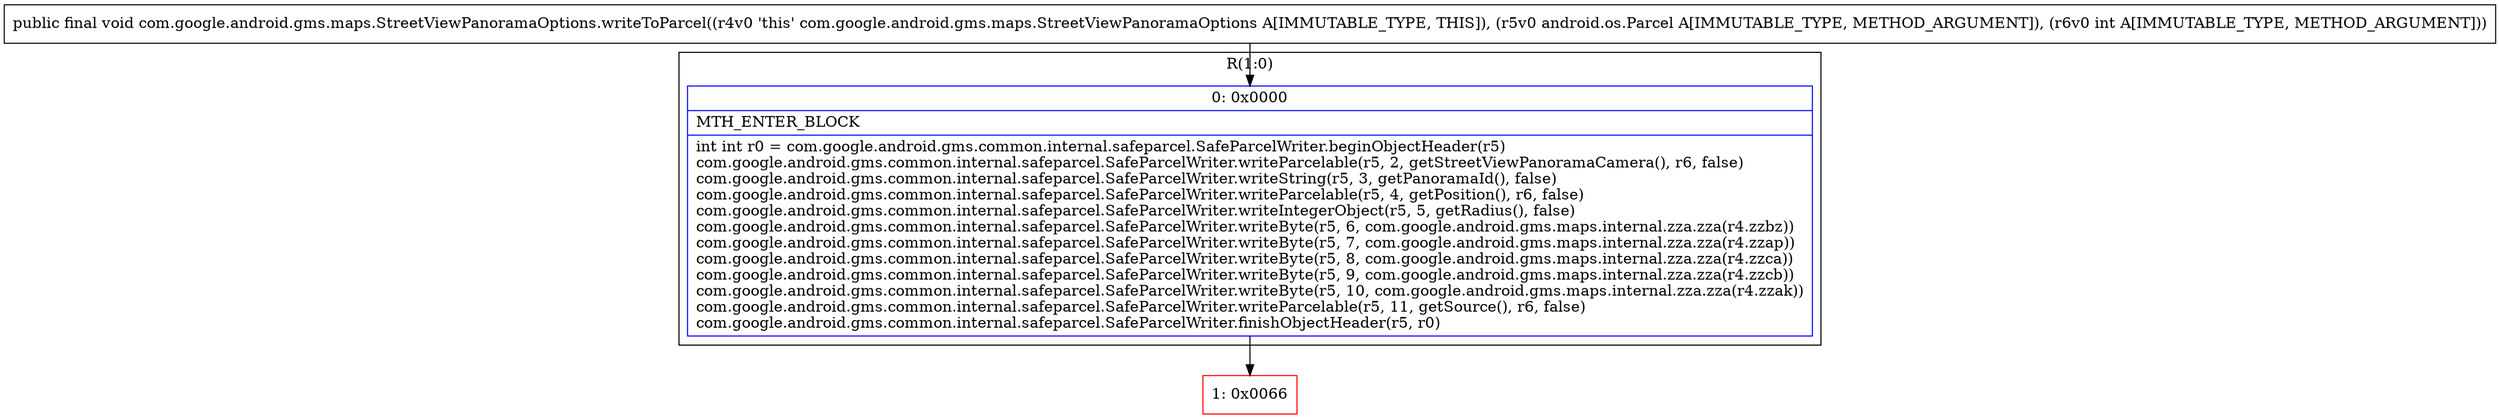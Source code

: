 digraph "CFG forcom.google.android.gms.maps.StreetViewPanoramaOptions.writeToParcel(Landroid\/os\/Parcel;I)V" {
subgraph cluster_Region_739198712 {
label = "R(1:0)";
node [shape=record,color=blue];
Node_0 [shape=record,label="{0\:\ 0x0000|MTH_ENTER_BLOCK\l|int int r0 = com.google.android.gms.common.internal.safeparcel.SafeParcelWriter.beginObjectHeader(r5)\lcom.google.android.gms.common.internal.safeparcel.SafeParcelWriter.writeParcelable(r5, 2, getStreetViewPanoramaCamera(), r6, false)\lcom.google.android.gms.common.internal.safeparcel.SafeParcelWriter.writeString(r5, 3, getPanoramaId(), false)\lcom.google.android.gms.common.internal.safeparcel.SafeParcelWriter.writeParcelable(r5, 4, getPosition(), r6, false)\lcom.google.android.gms.common.internal.safeparcel.SafeParcelWriter.writeIntegerObject(r5, 5, getRadius(), false)\lcom.google.android.gms.common.internal.safeparcel.SafeParcelWriter.writeByte(r5, 6, com.google.android.gms.maps.internal.zza.zza(r4.zzbz))\lcom.google.android.gms.common.internal.safeparcel.SafeParcelWriter.writeByte(r5, 7, com.google.android.gms.maps.internal.zza.zza(r4.zzap))\lcom.google.android.gms.common.internal.safeparcel.SafeParcelWriter.writeByte(r5, 8, com.google.android.gms.maps.internal.zza.zza(r4.zzca))\lcom.google.android.gms.common.internal.safeparcel.SafeParcelWriter.writeByte(r5, 9, com.google.android.gms.maps.internal.zza.zza(r4.zzcb))\lcom.google.android.gms.common.internal.safeparcel.SafeParcelWriter.writeByte(r5, 10, com.google.android.gms.maps.internal.zza.zza(r4.zzak))\lcom.google.android.gms.common.internal.safeparcel.SafeParcelWriter.writeParcelable(r5, 11, getSource(), r6, false)\lcom.google.android.gms.common.internal.safeparcel.SafeParcelWriter.finishObjectHeader(r5, r0)\l}"];
}
Node_1 [shape=record,color=red,label="{1\:\ 0x0066}"];
MethodNode[shape=record,label="{public final void com.google.android.gms.maps.StreetViewPanoramaOptions.writeToParcel((r4v0 'this' com.google.android.gms.maps.StreetViewPanoramaOptions A[IMMUTABLE_TYPE, THIS]), (r5v0 android.os.Parcel A[IMMUTABLE_TYPE, METHOD_ARGUMENT]), (r6v0 int A[IMMUTABLE_TYPE, METHOD_ARGUMENT])) }"];
MethodNode -> Node_0;
Node_0 -> Node_1;
}

